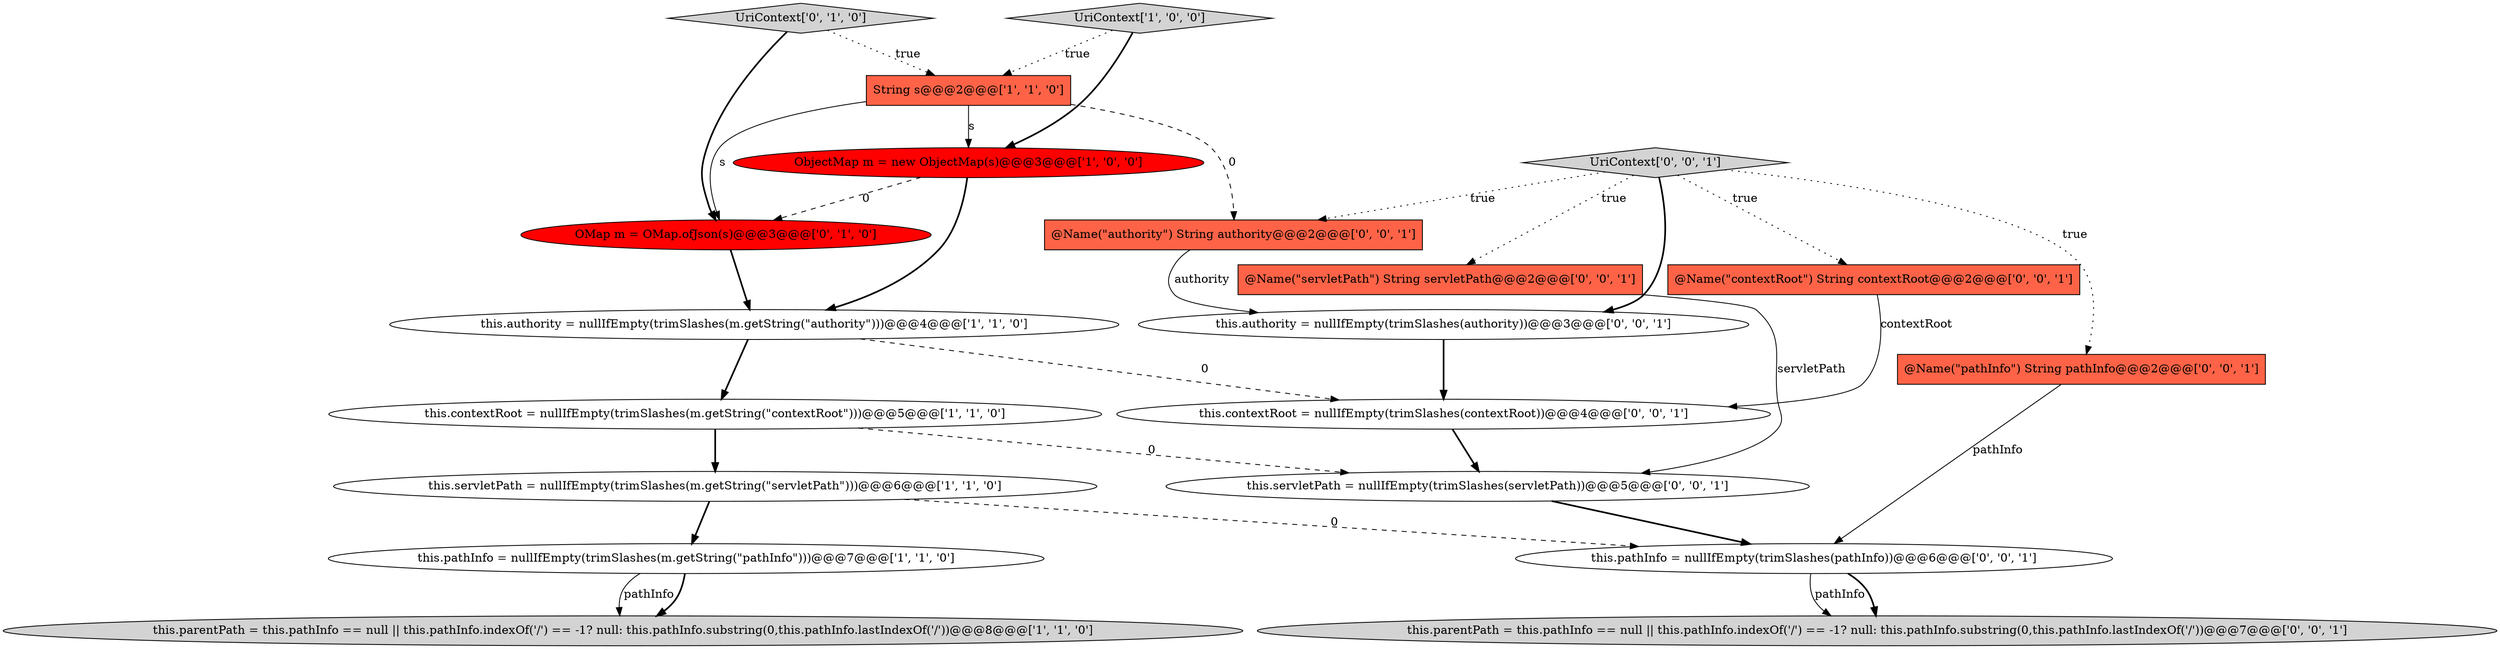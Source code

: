 digraph {
14 [style = filled, label = "this.pathInfo = nullIfEmpty(trimSlashes(pathInfo))@@@6@@@['0', '0', '1']", fillcolor = white, shape = ellipse image = "AAA0AAABBB3BBB"];
9 [style = filled, label = "UriContext['0', '1', '0']", fillcolor = lightgray, shape = diamond image = "AAA0AAABBB2BBB"];
5 [style = filled, label = "this.parentPath = this.pathInfo == null || this.pathInfo.indexOf('/') == -1? null: this.pathInfo.substring(0,this.pathInfo.lastIndexOf('/'))@@@8@@@['1', '1', '0']", fillcolor = lightgray, shape = ellipse image = "AAA0AAABBB1BBB"];
15 [style = filled, label = "this.contextRoot = nullIfEmpty(trimSlashes(contextRoot))@@@4@@@['0', '0', '1']", fillcolor = white, shape = ellipse image = "AAA0AAABBB3BBB"];
12 [style = filled, label = "@Name(\"servletPath\") String servletPath@@@2@@@['0', '0', '1']", fillcolor = tomato, shape = box image = "AAA0AAABBB3BBB"];
11 [style = filled, label = "this.authority = nullIfEmpty(trimSlashes(authority))@@@3@@@['0', '0', '1']", fillcolor = white, shape = ellipse image = "AAA0AAABBB3BBB"];
4 [style = filled, label = "this.pathInfo = nullIfEmpty(trimSlashes(m.getString(\"pathInfo\")))@@@7@@@['1', '1', '0']", fillcolor = white, shape = ellipse image = "AAA0AAABBB1BBB"];
13 [style = filled, label = "this.parentPath = this.pathInfo == null || this.pathInfo.indexOf('/') == -1? null: this.pathInfo.substring(0,this.pathInfo.lastIndexOf('/'))@@@7@@@['0', '0', '1']", fillcolor = lightgray, shape = ellipse image = "AAA0AAABBB3BBB"];
17 [style = filled, label = "@Name(\"authority\") String authority@@@2@@@['0', '0', '1']", fillcolor = tomato, shape = box image = "AAA0AAABBB3BBB"];
19 [style = filled, label = "this.servletPath = nullIfEmpty(trimSlashes(servletPath))@@@5@@@['0', '0', '1']", fillcolor = white, shape = ellipse image = "AAA0AAABBB3BBB"];
10 [style = filled, label = "@Name(\"contextRoot\") String contextRoot@@@2@@@['0', '0', '1']", fillcolor = tomato, shape = box image = "AAA0AAABBB3BBB"];
2 [style = filled, label = "ObjectMap m = new ObjectMap(s)@@@3@@@['1', '0', '0']", fillcolor = red, shape = ellipse image = "AAA1AAABBB1BBB"];
16 [style = filled, label = "@Name(\"pathInfo\") String pathInfo@@@2@@@['0', '0', '1']", fillcolor = tomato, shape = box image = "AAA0AAABBB3BBB"];
0 [style = filled, label = "String s@@@2@@@['1', '1', '0']", fillcolor = tomato, shape = box image = "AAA0AAABBB1BBB"];
1 [style = filled, label = "this.authority = nullIfEmpty(trimSlashes(m.getString(\"authority\")))@@@4@@@['1', '1', '0']", fillcolor = white, shape = ellipse image = "AAA0AAABBB1BBB"];
3 [style = filled, label = "this.contextRoot = nullIfEmpty(trimSlashes(m.getString(\"contextRoot\")))@@@5@@@['1', '1', '0']", fillcolor = white, shape = ellipse image = "AAA0AAABBB1BBB"];
18 [style = filled, label = "UriContext['0', '0', '1']", fillcolor = lightgray, shape = diamond image = "AAA0AAABBB3BBB"];
8 [style = filled, label = "OMap m = OMap.ofJson(s)@@@3@@@['0', '1', '0']", fillcolor = red, shape = ellipse image = "AAA1AAABBB2BBB"];
7 [style = filled, label = "UriContext['1', '0', '0']", fillcolor = lightgray, shape = diamond image = "AAA0AAABBB1BBB"];
6 [style = filled, label = "this.servletPath = nullIfEmpty(trimSlashes(m.getString(\"servletPath\")))@@@6@@@['1', '1', '0']", fillcolor = white, shape = ellipse image = "AAA0AAABBB1BBB"];
9->0 [style = dotted, label="true"];
16->14 [style = solid, label="pathInfo"];
18->16 [style = dotted, label="true"];
0->2 [style = solid, label="s"];
2->1 [style = bold, label=""];
1->15 [style = dashed, label="0"];
18->11 [style = bold, label=""];
1->3 [style = bold, label=""];
3->6 [style = bold, label=""];
12->19 [style = solid, label="servletPath"];
6->14 [style = dashed, label="0"];
15->19 [style = bold, label=""];
9->8 [style = bold, label=""];
7->0 [style = dotted, label="true"];
2->8 [style = dashed, label="0"];
0->17 [style = dashed, label="0"];
17->11 [style = solid, label="authority"];
11->15 [style = bold, label=""];
3->19 [style = dashed, label="0"];
18->10 [style = dotted, label="true"];
8->1 [style = bold, label=""];
6->4 [style = bold, label=""];
14->13 [style = solid, label="pathInfo"];
18->12 [style = dotted, label="true"];
19->14 [style = bold, label=""];
0->8 [style = solid, label="s"];
7->2 [style = bold, label=""];
10->15 [style = solid, label="contextRoot"];
4->5 [style = solid, label="pathInfo"];
18->17 [style = dotted, label="true"];
14->13 [style = bold, label=""];
4->5 [style = bold, label=""];
}
